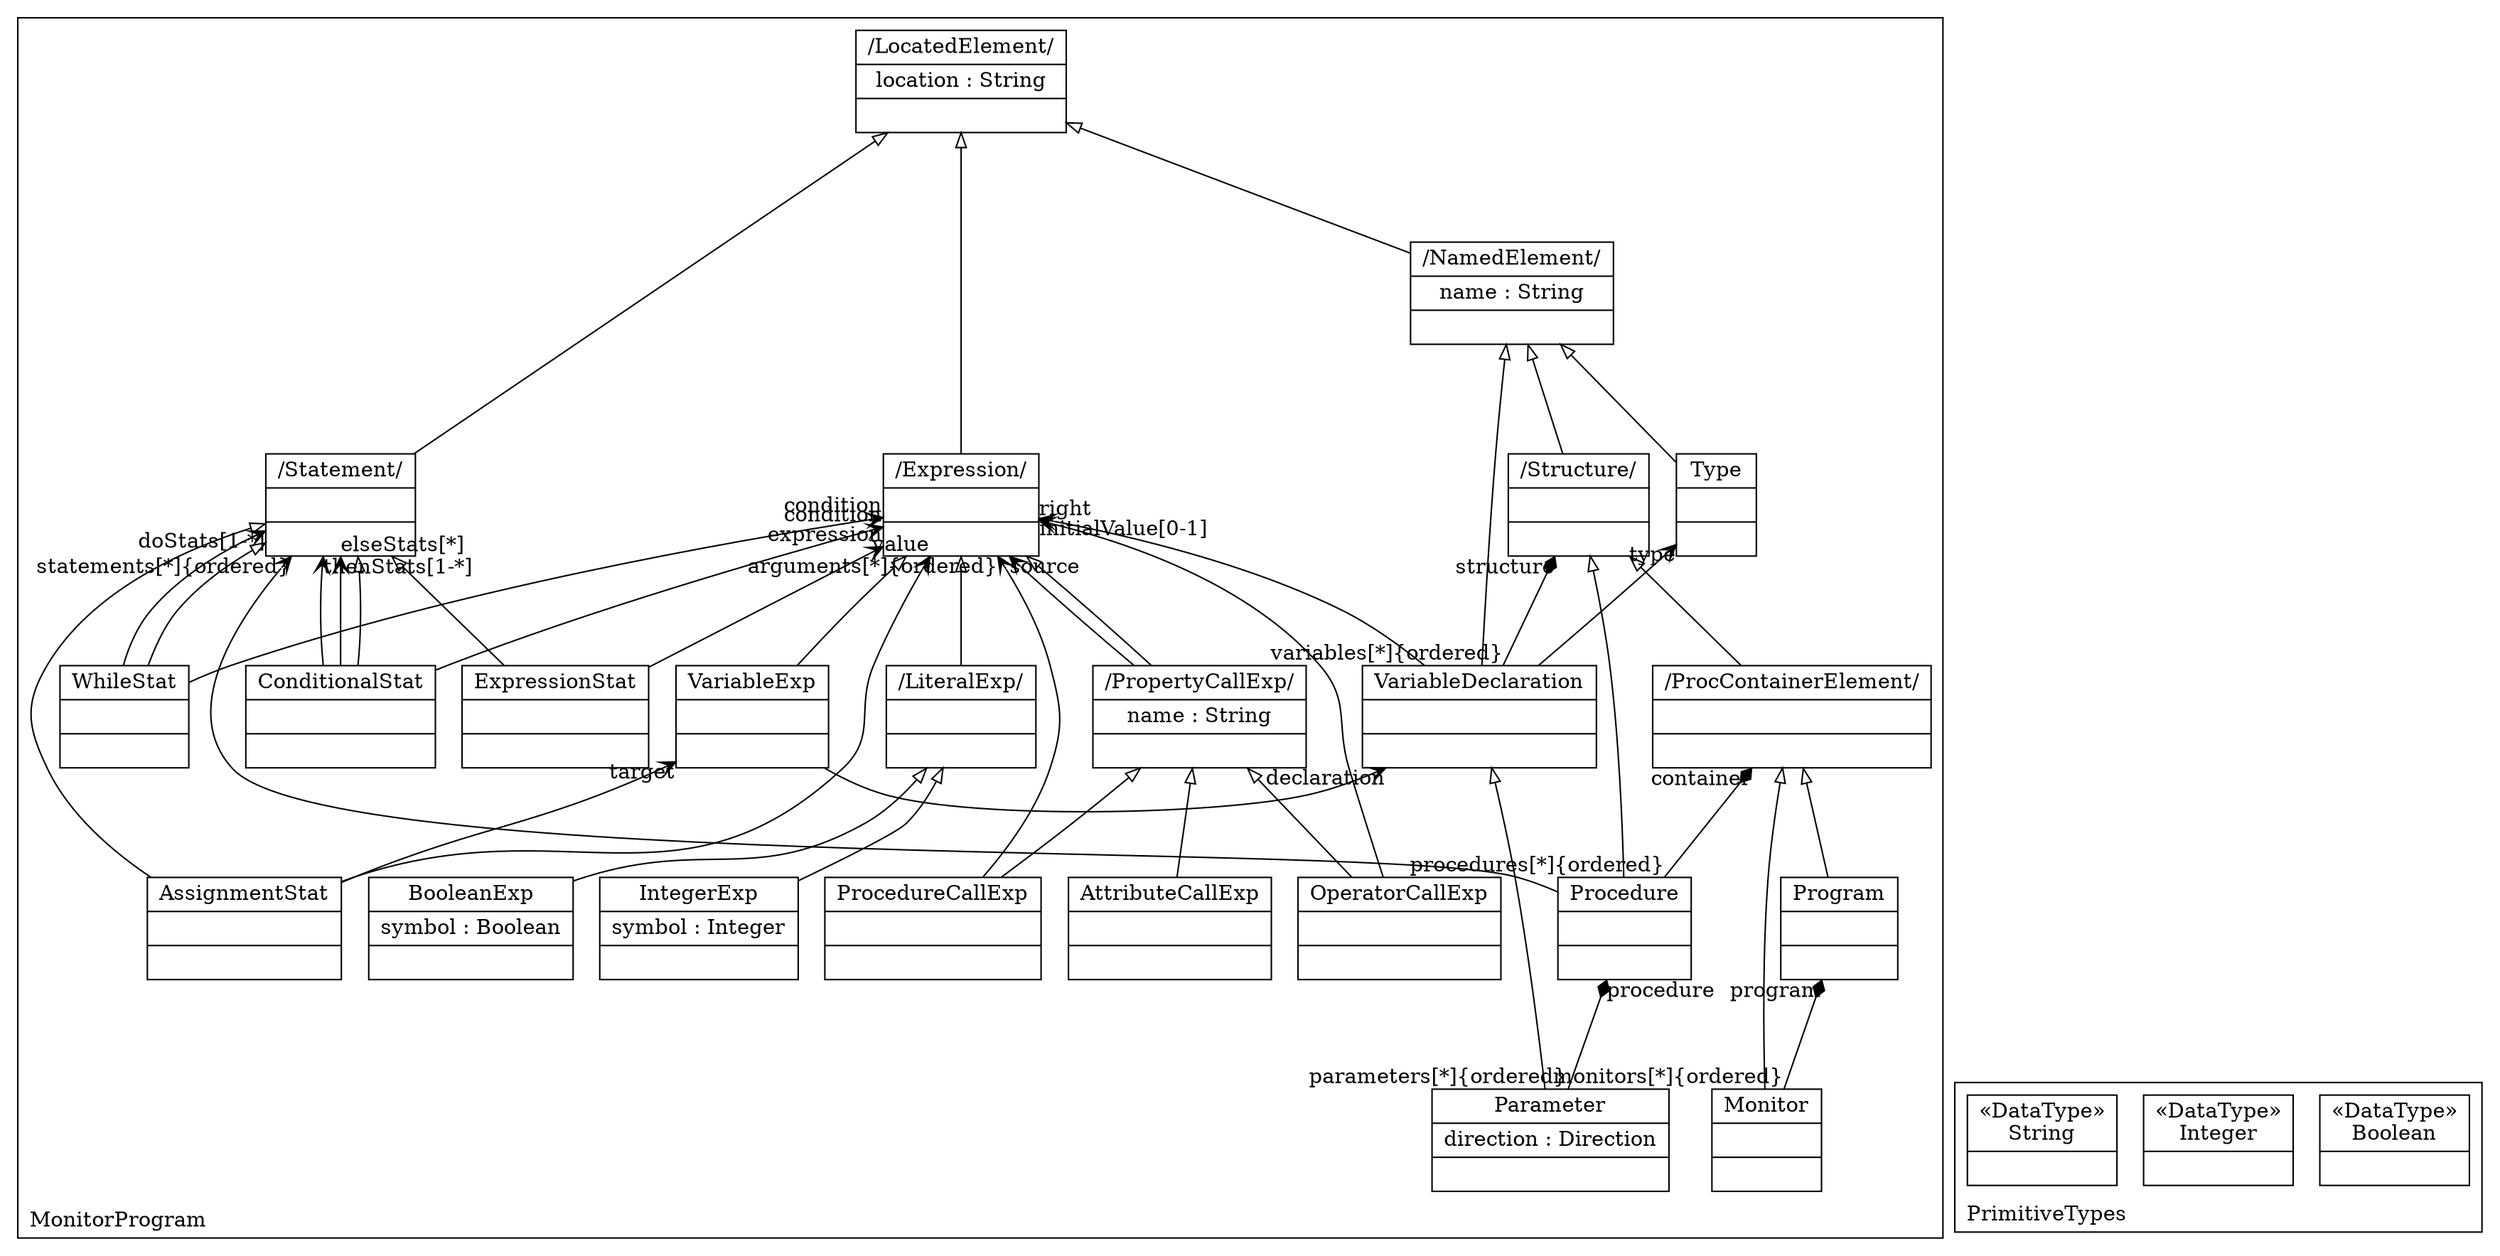 digraph "KM3 Model in DOT" {
graph[rankdir=BT,labeljust=l,labelloc=t,nodeSep=0.75,compound=true];
 subgraph "cluster_MonitorProgram"{
labelloc=t
color=black
label=MonitorProgram
 node[shape=record];
LocatedElement[label="{/LocatedElement/|location : String| }"]
;
 node[shape=record];
NamedElement[label="{/NamedElement/|name : String| }"]
 NamedElement->LocatedElement[arrowhead=onormal,group=LocatedElement,minlen=2,constraint=true,]
;
 node[shape=record];
Structure[label="{/Structure/| | }"]
 Structure->NamedElement[arrowhead=onormal,group=NamedElement,minlen=2,constraint=true,]
;
 node[shape=record];
ProcContainerElement[label="{/ProcContainerElement/| | }"]
 ProcContainerElement->Structure[arrowhead=onormal,group=Structure,minlen=2,constraint=true,]
;
 node[shape=record];
Program[label="{Program| | }"]
 Program->ProcContainerElement[arrowhead=onormal,group=ProcContainerElement,minlen=2,constraint=true,]
;
 node[shape=record];
Monitor[label="{Monitor| | }"]
 Monitor->Program[arrowhead=diamond,arrowtail=none,headlabel="program",taillabel="monitors[*]{ordered}",group=Program,minlen=2,constraint=true,]
 Monitor->ProcContainerElement[arrowhead=onormal,group=ProcContainerElement,minlen=2,constraint=true,]
;
 node[shape=record];
Procedure[label="{Procedure| | }"]
 Procedure->ProcContainerElement[arrowhead=diamond,arrowtail=none,headlabel="container",taillabel="procedures[*]{ordered}",group=ProcContainerElement,minlen=2,constraint=true,]
 Procedure->Statement[arrowhead=vee,arrowtail=diamond,headlabel="statements[*]{ordered}",group=Statement,minlen=2,constraint=true,]
 Procedure->Structure[arrowhead=onormal,group=Structure,minlen=2,constraint=true,]
;
 node[shape=record];
VariableDeclaration[label="{VariableDeclaration| | }"]
 VariableDeclaration->Type[arrowhead=vee,arrowtail=none,headlabel="type",group=Type,minlen=2,constraint=false,]
 VariableDeclaration->Expression[arrowhead=vee,arrowtail=diamond,headlabel="initialValue[0-1]",group=Expression,minlen=2,constraint=true,]
 VariableDeclaration->Structure[arrowhead=diamond,arrowtail=none,headlabel="structure",taillabel="variables[*]{ordered}",group=Structure,minlen=2,constraint=true,]
 VariableDeclaration->NamedElement[arrowhead=onormal,group=NamedElement,minlen=2,constraint=true,]
;
 node[shape=record];
Parameter[label="{Parameter|direction : Direction| }"]
 Parameter->Procedure[arrowhead=diamond,arrowtail=none,headlabel="procedure",taillabel="parameters[*]{ordered}",group=Procedure,minlen=2,constraint=true,]
 Parameter->VariableDeclaration[arrowhead=onormal,group=VariableDeclaration,minlen=2,constraint=true,]
;
 node[shape=record];
Type[label="{Type| | }"]
 Type->NamedElement[arrowhead=onormal,group=NamedElement,minlen=2,constraint=true,]
;
 node[shape=record];
Expression[label="{/Expression/| | }"]
 Expression->LocatedElement[arrowhead=onormal,group=LocatedElement,minlen=2,constraint=true,]
;
 node[shape=record];
VariableExp[label="{VariableExp| | }"]
 VariableExp->VariableDeclaration[arrowhead=vee,arrowtail=none,headlabel="declaration",group=VariableDeclaration,minlen=2,constraint=false,]
 VariableExp->Expression[arrowhead=onormal,group=Expression,minlen=2,constraint=true,]
;
 node[shape=record];
PropertyCallExp[label="{/PropertyCallExp/|name : String| }"]
 PropertyCallExp->Expression[arrowhead=vee,arrowtail=diamond,headlabel="source",group=Expression,minlen=2,constraint=true,]
 PropertyCallExp->Expression[arrowhead=onormal,group=Expression,minlen=2,constraint=true,]
;
 node[shape=record];
OperatorCallExp[label="{OperatorCallExp| | }"]
 OperatorCallExp->Expression[arrowhead=vee,arrowtail=diamond,headlabel="right",group=Expression,minlen=2,constraint=true,]
 OperatorCallExp->PropertyCallExp[arrowhead=onormal,group=PropertyCallExp,minlen=2,constraint=true,]
;
 node[shape=record];
AttributeCallExp[label="{AttributeCallExp| | }"]
 AttributeCallExp->PropertyCallExp[arrowhead=onormal,group=PropertyCallExp,minlen=2,constraint=true,]
;
 node[shape=record];
ProcedureCallExp[label="{ProcedureCallExp| | }"]
 ProcedureCallExp->Expression[arrowhead=vee,arrowtail=diamond,headlabel="arguments[*]{ordered}",group=Expression,minlen=2,constraint=true,]
 ProcedureCallExp->PropertyCallExp[arrowhead=onormal,group=PropertyCallExp,minlen=2,constraint=true,]
;
 node[shape=record];
LiteralExp[label="{/LiteralExp/| | }"]
 LiteralExp->Expression[arrowhead=onormal,group=Expression,minlen=2,constraint=true,]
;
 node[shape=record];
BooleanExp[label="{BooleanExp|symbol : Boolean| }"]
 BooleanExp->LiteralExp[arrowhead=onormal,group=LiteralExp,minlen=2,constraint=true,]
;
 node[shape=record];
IntegerExp[label="{IntegerExp|symbol : Integer| }"]
 IntegerExp->LiteralExp[arrowhead=onormal,group=LiteralExp,minlen=2,constraint=true,]
;
 node[shape=record];
Statement[label="{/Statement/| | }"]
 Statement->LocatedElement[arrowhead=onormal,group=LocatedElement,minlen=2,constraint=true,]
;
 node[shape=record];
AssignmentStat[label="{AssignmentStat| | }"]
 AssignmentStat->VariableExp[arrowhead=vee,arrowtail=diamond,headlabel="target",group=VariableExp,minlen=2,constraint=true,]
 AssignmentStat->Expression[arrowhead=vee,arrowtail=diamond,headlabel="value",group=Expression,minlen=2,constraint=true,]
 AssignmentStat->Statement[arrowhead=onormal,group=Statement,minlen=2,constraint=true,]
;
 node[shape=record];
ConditionalStat[label="{ConditionalStat| | }"]
 ConditionalStat->Expression[arrowhead=vee,arrowtail=diamond,headlabel="condition",group=Expression,minlen=2,constraint=true,]
 ConditionalStat->Statement[arrowhead=vee,arrowtail=diamond,headlabel="thenStats[1-*]",group=Statement,minlen=2,constraint=true,]
 ConditionalStat->Statement[arrowhead=vee,arrowtail=diamond,headlabel="elseStats[*]",group=Statement,minlen=2,constraint=true,]
 ConditionalStat->Statement[arrowhead=onormal,group=Statement,minlen=2,constraint=true,]
;
 node[shape=record];
WhileStat[label="{WhileStat| | }"]
 WhileStat->Expression[arrowhead=vee,arrowtail=diamond,headlabel="condition",group=Expression,minlen=2,constraint=true,]
 WhileStat->Statement[arrowhead=vee,arrowtail=diamond,headlabel="doStats[1-*]",group=Statement,minlen=2,constraint=true,]
 WhileStat->Statement[arrowhead=onormal,group=Statement,minlen=2,constraint=true,]
;
 node[shape=record];
ExpressionStat[label="{ExpressionStat| | }"]
 ExpressionStat->Expression[arrowhead=vee,arrowtail=diamond,headlabel="expression",group=Expression,minlen=2,constraint=true,]
 ExpressionStat->Statement[arrowhead=onormal,group=Statement,minlen=2,constraint=true,]
;

} subgraph "cluster_PrimitiveTypes"{
labelloc=t
color=black
label=PrimitiveTypes
 node[shape=record];
Boolean[label="{&#171;DataType&#187;\nBoolean|}"]
;
 node[shape=record];
Integer[label="{&#171;DataType&#187;\nInteger|}"]
;
 node[shape=record];
String[label="{&#171;DataType&#187;\nString|}"]
;

}
}